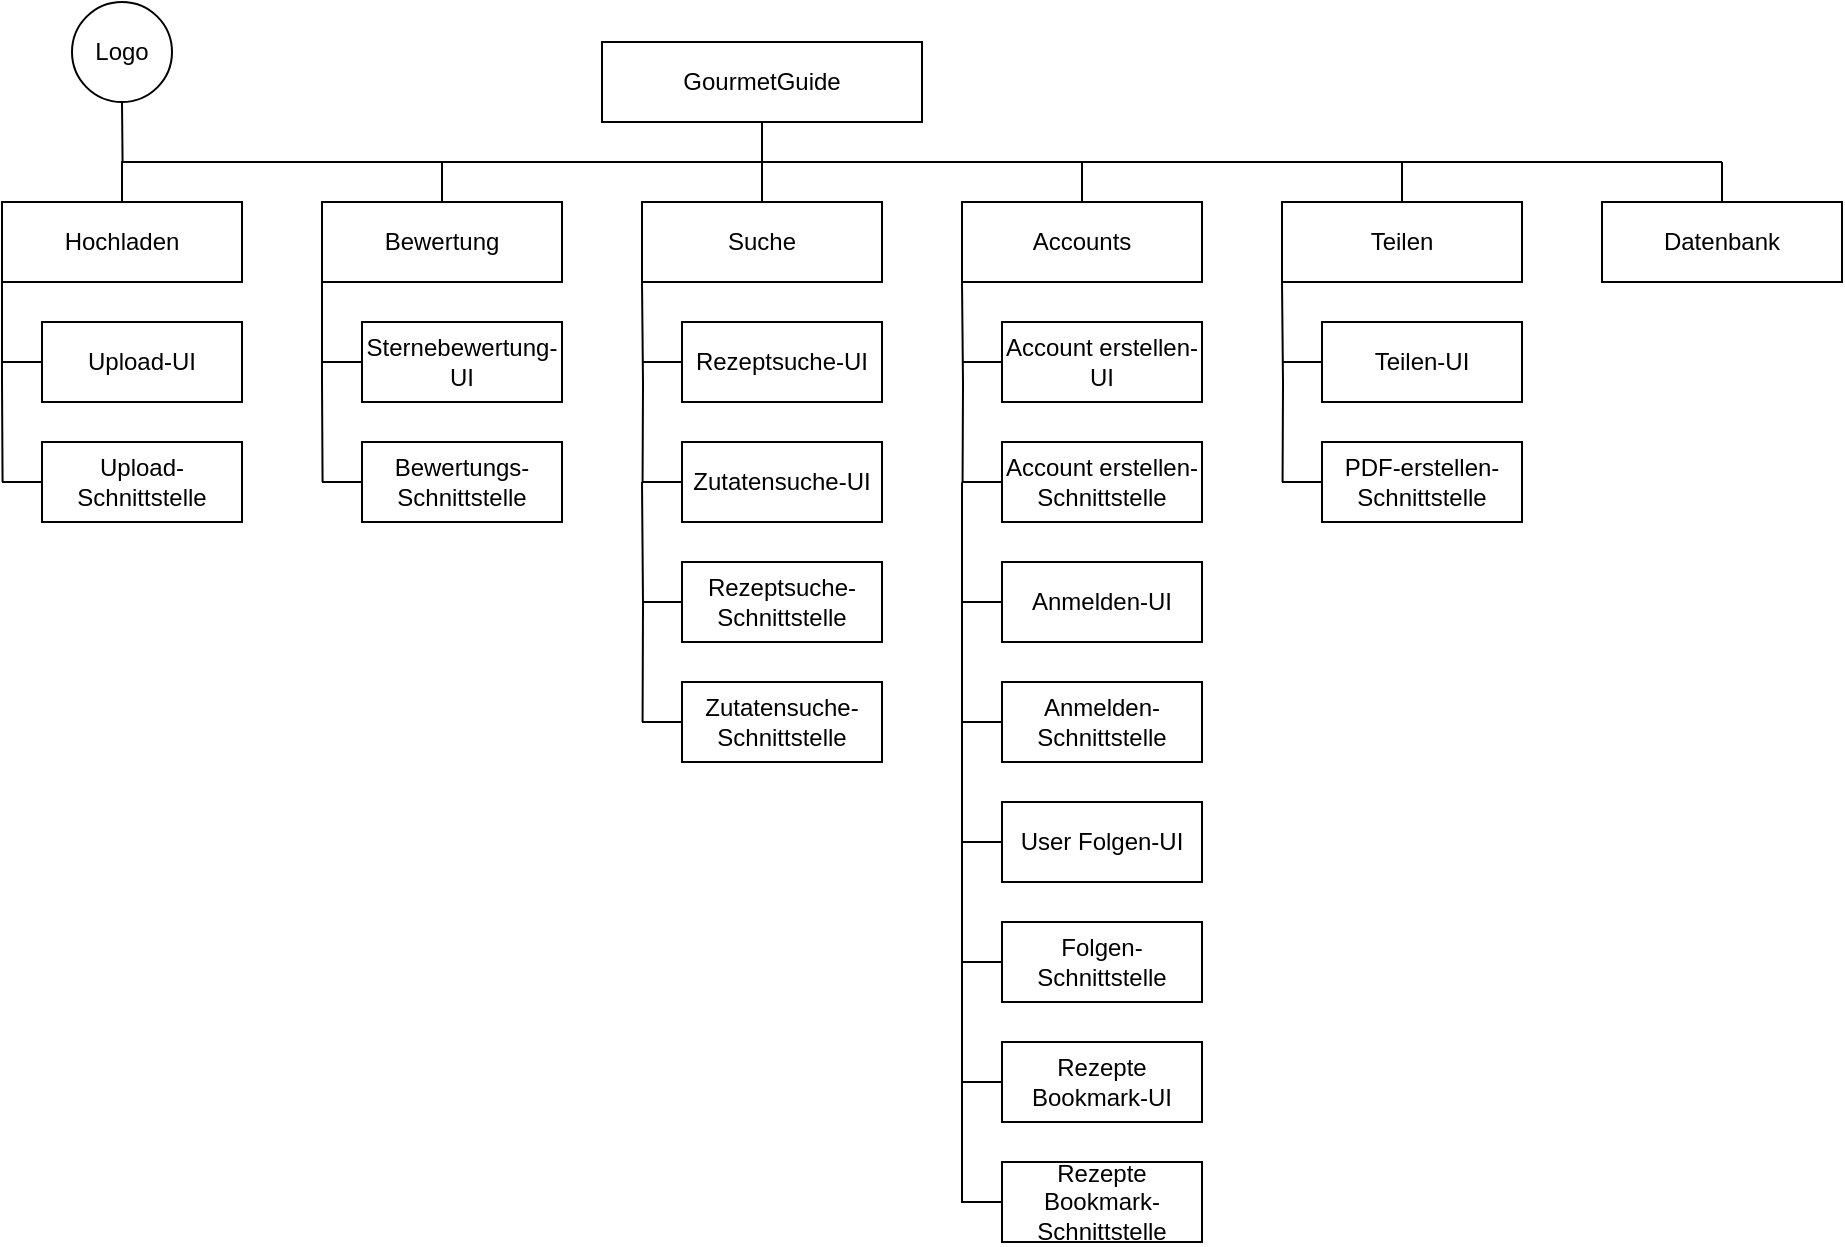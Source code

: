 <mxfile version="24.7.7">
  <diagram name="Seite-1" id="MGk_3q8jtqMFf_y7ZXC9">
    <mxGraphModel dx="1221" dy="618" grid="1" gridSize="10" guides="1" tooltips="1" connect="1" arrows="1" fold="1" page="1" pageScale="1" pageWidth="827" pageHeight="1169" math="0" shadow="0">
      <root>
        <mxCell id="0" />
        <mxCell id="1" parent="0" />
        <mxCell id="921Ac5daBlPCPnIT0NoH-1" value="GourmetGuide" style="rounded=0;whiteSpace=wrap;html=1;" parent="1" vertex="1">
          <mxGeometry x="340" y="40" width="160" height="40" as="geometry" />
        </mxCell>
        <mxCell id="921Ac5daBlPCPnIT0NoH-4" style="edgeStyle=orthogonalEdgeStyle;rounded=0;orthogonalLoop=1;jettySize=auto;html=1;exitX=0.5;exitY=0;exitDx=0;exitDy=0;endArrow=none;endFill=0;entryX=0.5;entryY=1;entryDx=0;entryDy=0;" parent="1" source="921Ac5daBlPCPnIT0NoH-2" target="921Ac5daBlPCPnIT0NoH-1" edge="1">
          <mxGeometry relative="1" as="geometry">
            <mxPoint x="100" y="100" as="targetPoint" />
            <Array as="points">
              <mxPoint x="100" y="100" />
              <mxPoint x="420" y="100" />
            </Array>
          </mxGeometry>
        </mxCell>
        <mxCell id="921Ac5daBlPCPnIT0NoH-25" style="edgeStyle=orthogonalEdgeStyle;rounded=0;orthogonalLoop=1;jettySize=auto;html=1;exitX=0;exitY=1;exitDx=0;exitDy=0;endArrow=none;endFill=0;" parent="1" source="921Ac5daBlPCPnIT0NoH-2" edge="1">
          <mxGeometry relative="1" as="geometry">
            <mxPoint x="40.286" y="260" as="targetPoint" />
          </mxGeometry>
        </mxCell>
        <mxCell id="921Ac5daBlPCPnIT0NoH-2" value="Hochladen" style="rounded=0;whiteSpace=wrap;html=1;" parent="1" vertex="1">
          <mxGeometry x="40" y="120" width="120" height="40" as="geometry" />
        </mxCell>
        <mxCell id="921Ac5daBlPCPnIT0NoH-6" style="edgeStyle=orthogonalEdgeStyle;rounded=0;orthogonalLoop=1;jettySize=auto;html=1;exitX=0.5;exitY=0;exitDx=0;exitDy=0;endArrow=none;endFill=0;" parent="1" source="921Ac5daBlPCPnIT0NoH-3" edge="1">
          <mxGeometry relative="1" as="geometry">
            <mxPoint x="280" y="100" as="targetPoint" />
            <Array as="points">
              <mxPoint x="260" y="100" />
            </Array>
          </mxGeometry>
        </mxCell>
        <mxCell id="921Ac5daBlPCPnIT0NoH-22" style="edgeStyle=orthogonalEdgeStyle;rounded=0;orthogonalLoop=1;jettySize=auto;html=1;exitX=0;exitY=1;exitDx=0;exitDy=0;endArrow=none;endFill=0;" parent="1" source="921Ac5daBlPCPnIT0NoH-3" edge="1">
          <mxGeometry relative="1" as="geometry">
            <mxPoint x="200.286" y="260" as="targetPoint" />
          </mxGeometry>
        </mxCell>
        <mxCell id="921Ac5daBlPCPnIT0NoH-3" value="Bewertung" style="rounded=0;whiteSpace=wrap;html=1;" parent="1" vertex="1">
          <mxGeometry x="200" y="120" width="120" height="40" as="geometry" />
        </mxCell>
        <mxCell id="921Ac5daBlPCPnIT0NoH-9" style="edgeStyle=orthogonalEdgeStyle;rounded=0;orthogonalLoop=1;jettySize=auto;html=1;exitX=0.5;exitY=0;exitDx=0;exitDy=0;endArrow=none;endFill=0;" parent="1" source="921Ac5daBlPCPnIT0NoH-7" edge="1">
          <mxGeometry relative="1" as="geometry">
            <mxPoint x="420" y="100" as="targetPoint" />
          </mxGeometry>
        </mxCell>
        <mxCell id="921Ac5daBlPCPnIT0NoH-7" value="Suche" style="rounded=0;whiteSpace=wrap;html=1;" parent="1" vertex="1">
          <mxGeometry x="360" y="120" width="120" height="40" as="geometry" />
        </mxCell>
        <mxCell id="921Ac5daBlPCPnIT0NoH-10" style="edgeStyle=orthogonalEdgeStyle;rounded=0;orthogonalLoop=1;jettySize=auto;html=1;exitX=0.5;exitY=0;exitDx=0;exitDy=0;endArrow=none;endFill=0;" parent="1" source="921Ac5daBlPCPnIT0NoH-8" edge="1">
          <mxGeometry relative="1" as="geometry">
            <mxPoint x="420" y="100" as="targetPoint" />
            <Array as="points">
              <mxPoint x="580" y="100" />
            </Array>
          </mxGeometry>
        </mxCell>
        <mxCell id="921Ac5daBlPCPnIT0NoH-8" value="Accounts" style="rounded=0;whiteSpace=wrap;html=1;" parent="1" vertex="1">
          <mxGeometry x="520" y="120" width="120" height="40" as="geometry" />
        </mxCell>
        <mxCell id="921Ac5daBlPCPnIT0NoH-13" style="rounded=0;orthogonalLoop=1;jettySize=auto;html=1;exitX=0.5;exitY=0;exitDx=0;exitDy=0;endArrow=none;endFill=0;" parent="1" source="921Ac5daBlPCPnIT0NoH-11" edge="1">
          <mxGeometry relative="1" as="geometry">
            <mxPoint x="580" y="100" as="targetPoint" />
            <Array as="points">
              <mxPoint x="740" y="100" />
            </Array>
          </mxGeometry>
        </mxCell>
        <mxCell id="921Ac5daBlPCPnIT0NoH-11" value="Teilen" style="rounded=0;whiteSpace=wrap;html=1;" parent="1" vertex="1">
          <mxGeometry x="680" y="120" width="120" height="40" as="geometry" />
        </mxCell>
        <mxCell id="921Ac5daBlPCPnIT0NoH-27" style="edgeStyle=orthogonalEdgeStyle;rounded=0;orthogonalLoop=1;jettySize=auto;html=1;exitX=0;exitY=0.5;exitDx=0;exitDy=0;endArrow=none;endFill=0;" parent="1" source="921Ac5daBlPCPnIT0NoH-14" edge="1">
          <mxGeometry relative="1" as="geometry">
            <mxPoint x="40" y="200.143" as="targetPoint" />
          </mxGeometry>
        </mxCell>
        <mxCell id="921Ac5daBlPCPnIT0NoH-14" value="Upload-UI" style="rounded=0;whiteSpace=wrap;html=1;" parent="1" vertex="1">
          <mxGeometry x="60" y="180" width="100" height="40" as="geometry" />
        </mxCell>
        <mxCell id="921Ac5daBlPCPnIT0NoH-26" style="edgeStyle=orthogonalEdgeStyle;rounded=0;orthogonalLoop=1;jettySize=auto;html=1;exitX=0;exitY=0.5;exitDx=0;exitDy=0;endArrow=none;endFill=0;" parent="1" source="921Ac5daBlPCPnIT0NoH-15" edge="1">
          <mxGeometry relative="1" as="geometry">
            <mxPoint x="40" y="260.143" as="targetPoint" />
          </mxGeometry>
        </mxCell>
        <mxCell id="921Ac5daBlPCPnIT0NoH-15" value="Upload-Schnittstelle" style="rounded=0;whiteSpace=wrap;html=1;" parent="1" vertex="1">
          <mxGeometry x="60" y="240" width="100" height="40" as="geometry" />
        </mxCell>
        <mxCell id="921Ac5daBlPCPnIT0NoH-17" style="edgeStyle=orthogonalEdgeStyle;rounded=0;orthogonalLoop=1;jettySize=auto;html=1;exitX=0.5;exitY=1;exitDx=0;exitDy=0;endArrow=none;endFill=0;" parent="1" source="921Ac5daBlPCPnIT0NoH-16" edge="1">
          <mxGeometry relative="1" as="geometry">
            <mxPoint x="100.286" y="100" as="targetPoint" />
          </mxGeometry>
        </mxCell>
        <mxCell id="921Ac5daBlPCPnIT0NoH-16" value="Logo" style="ellipse;whiteSpace=wrap;html=1;aspect=fixed;" parent="1" vertex="1">
          <mxGeometry x="75" y="20" width="50" height="50" as="geometry" />
        </mxCell>
        <mxCell id="921Ac5daBlPCPnIT0NoH-23" style="edgeStyle=orthogonalEdgeStyle;rounded=0;orthogonalLoop=1;jettySize=auto;html=1;exitX=0;exitY=0.5;exitDx=0;exitDy=0;endArrow=none;endFill=0;" parent="1" source="921Ac5daBlPCPnIT0NoH-20" edge="1">
          <mxGeometry relative="1" as="geometry">
            <mxPoint x="200" y="260.143" as="targetPoint" />
          </mxGeometry>
        </mxCell>
        <mxCell id="921Ac5daBlPCPnIT0NoH-20" value="Bewertungs-Schnittstelle" style="rounded=0;whiteSpace=wrap;html=1;" parent="1" vertex="1">
          <mxGeometry x="220" y="240" width="100" height="40" as="geometry" />
        </mxCell>
        <mxCell id="921Ac5daBlPCPnIT0NoH-24" style="edgeStyle=orthogonalEdgeStyle;rounded=0;orthogonalLoop=1;jettySize=auto;html=1;exitX=0;exitY=0.5;exitDx=0;exitDy=0;endArrow=none;endFill=0;" parent="1" source="921Ac5daBlPCPnIT0NoH-21" edge="1">
          <mxGeometry relative="1" as="geometry">
            <mxPoint x="200" y="200.143" as="targetPoint" />
          </mxGeometry>
        </mxCell>
        <mxCell id="921Ac5daBlPCPnIT0NoH-21" value="Sternebewertung-UI" style="rounded=0;whiteSpace=wrap;html=1;" parent="1" vertex="1">
          <mxGeometry x="220" y="180" width="100" height="40" as="geometry" />
        </mxCell>
        <mxCell id="921Ac5daBlPCPnIT0NoH-28" style="edgeStyle=orthogonalEdgeStyle;rounded=0;orthogonalLoop=1;jettySize=auto;html=1;exitX=0;exitY=1;exitDx=0;exitDy=0;endArrow=none;endFill=0;" parent="1" edge="1">
          <mxGeometry relative="1" as="geometry">
            <mxPoint x="360.286" y="260" as="targetPoint" />
            <mxPoint x="360" y="160" as="sourcePoint" />
          </mxGeometry>
        </mxCell>
        <mxCell id="921Ac5daBlPCPnIT0NoH-29" style="edgeStyle=orthogonalEdgeStyle;rounded=0;orthogonalLoop=1;jettySize=auto;html=1;exitX=0;exitY=0.5;exitDx=0;exitDy=0;endArrow=none;endFill=0;" parent="1" source="921Ac5daBlPCPnIT0NoH-30" edge="1">
          <mxGeometry relative="1" as="geometry">
            <mxPoint x="360" y="260.143" as="targetPoint" />
          </mxGeometry>
        </mxCell>
        <mxCell id="921Ac5daBlPCPnIT0NoH-30" value="Zutatensuche-UI" style="rounded=0;whiteSpace=wrap;html=1;" parent="1" vertex="1">
          <mxGeometry x="380" y="240" width="100" height="40" as="geometry" />
        </mxCell>
        <mxCell id="921Ac5daBlPCPnIT0NoH-31" style="edgeStyle=orthogonalEdgeStyle;rounded=0;orthogonalLoop=1;jettySize=auto;html=1;exitX=0;exitY=0.5;exitDx=0;exitDy=0;endArrow=none;endFill=0;" parent="1" source="921Ac5daBlPCPnIT0NoH-32" edge="1">
          <mxGeometry relative="1" as="geometry">
            <mxPoint x="360" y="200.143" as="targetPoint" />
          </mxGeometry>
        </mxCell>
        <mxCell id="921Ac5daBlPCPnIT0NoH-32" value="Rezeptsuche-UI" style="rounded=0;whiteSpace=wrap;html=1;" parent="1" vertex="1">
          <mxGeometry x="380" y="180" width="100" height="40" as="geometry" />
        </mxCell>
        <mxCell id="921Ac5daBlPCPnIT0NoH-35" style="edgeStyle=orthogonalEdgeStyle;rounded=0;orthogonalLoop=1;jettySize=auto;html=1;exitX=0;exitY=1;exitDx=0;exitDy=0;endArrow=none;endFill=0;" parent="1" edge="1">
          <mxGeometry relative="1" as="geometry">
            <mxPoint x="520.286" y="260" as="targetPoint" />
            <mxPoint x="520" y="160" as="sourcePoint" />
          </mxGeometry>
        </mxCell>
        <mxCell id="921Ac5daBlPCPnIT0NoH-36" style="edgeStyle=orthogonalEdgeStyle;rounded=0;orthogonalLoop=1;jettySize=auto;html=1;exitX=0;exitY=0.5;exitDx=0;exitDy=0;endArrow=none;endFill=0;" parent="1" source="921Ac5daBlPCPnIT0NoH-37" edge="1">
          <mxGeometry relative="1" as="geometry">
            <mxPoint x="520" y="260.143" as="targetPoint" />
          </mxGeometry>
        </mxCell>
        <mxCell id="921Ac5daBlPCPnIT0NoH-37" value="Anmelden-UI" style="rounded=0;whiteSpace=wrap;html=1;" parent="1" vertex="1">
          <mxGeometry x="540" y="300" width="100" height="40" as="geometry" />
        </mxCell>
        <mxCell id="921Ac5daBlPCPnIT0NoH-38" style="edgeStyle=orthogonalEdgeStyle;rounded=0;orthogonalLoop=1;jettySize=auto;html=1;exitX=0;exitY=0.5;exitDx=0;exitDy=0;endArrow=none;endFill=0;" parent="1" source="921Ac5daBlPCPnIT0NoH-39" edge="1">
          <mxGeometry relative="1" as="geometry">
            <mxPoint x="520" y="200.143" as="targetPoint" />
          </mxGeometry>
        </mxCell>
        <mxCell id="921Ac5daBlPCPnIT0NoH-39" value="Account erstellen-UI" style="rounded=0;whiteSpace=wrap;html=1;" parent="1" vertex="1">
          <mxGeometry x="540" y="180" width="100" height="40" as="geometry" />
        </mxCell>
        <mxCell id="921Ac5daBlPCPnIT0NoH-42" style="edgeStyle=orthogonalEdgeStyle;rounded=0;orthogonalLoop=1;jettySize=auto;html=1;exitX=0;exitY=0.5;exitDx=0;exitDy=0;endArrow=none;endFill=0;" parent="1" source="921Ac5daBlPCPnIT0NoH-41" edge="1">
          <mxGeometry relative="1" as="geometry">
            <mxPoint x="520" y="260.143" as="targetPoint" />
          </mxGeometry>
        </mxCell>
        <mxCell id="921Ac5daBlPCPnIT0NoH-41" value="Account erstellen-Schnittstelle" style="rounded=0;whiteSpace=wrap;html=1;" parent="1" vertex="1">
          <mxGeometry x="540" y="240" width="100" height="40" as="geometry" />
        </mxCell>
        <mxCell id="921Ac5daBlPCPnIT0NoH-44" style="edgeStyle=orthogonalEdgeStyle;rounded=0;orthogonalLoop=1;jettySize=auto;html=1;exitX=0;exitY=0.5;exitDx=0;exitDy=0;endArrow=none;endFill=0;" parent="1" source="921Ac5daBlPCPnIT0NoH-43" edge="1">
          <mxGeometry relative="1" as="geometry">
            <mxPoint x="520" y="320" as="targetPoint" />
          </mxGeometry>
        </mxCell>
        <mxCell id="921Ac5daBlPCPnIT0NoH-43" value="Anmelden-Schnittstelle" style="rounded=0;whiteSpace=wrap;html=1;" parent="1" vertex="1">
          <mxGeometry x="540" y="360" width="100" height="40" as="geometry" />
        </mxCell>
        <mxCell id="921Ac5daBlPCPnIT0NoH-45" style="edgeStyle=orthogonalEdgeStyle;rounded=0;orthogonalLoop=1;jettySize=auto;html=1;exitX=0;exitY=1;exitDx=0;exitDy=0;endArrow=none;endFill=0;" parent="1" edge="1">
          <mxGeometry relative="1" as="geometry">
            <mxPoint x="680.286" y="260" as="targetPoint" />
            <mxPoint x="680" y="160" as="sourcePoint" />
          </mxGeometry>
        </mxCell>
        <mxCell id="921Ac5daBlPCPnIT0NoH-46" style="edgeStyle=orthogonalEdgeStyle;rounded=0;orthogonalLoop=1;jettySize=auto;html=1;exitX=0;exitY=0.5;exitDx=0;exitDy=0;endArrow=none;endFill=0;" parent="1" source="921Ac5daBlPCPnIT0NoH-47" edge="1">
          <mxGeometry relative="1" as="geometry">
            <mxPoint x="680" y="200.143" as="targetPoint" />
          </mxGeometry>
        </mxCell>
        <mxCell id="921Ac5daBlPCPnIT0NoH-47" value="Teilen-UI" style="rounded=0;whiteSpace=wrap;html=1;" parent="1" vertex="1">
          <mxGeometry x="700" y="180" width="100" height="40" as="geometry" />
        </mxCell>
        <mxCell id="921Ac5daBlPCPnIT0NoH-48" style="edgeStyle=orthogonalEdgeStyle;rounded=0;orthogonalLoop=1;jettySize=auto;html=1;exitX=0;exitY=0.5;exitDx=0;exitDy=0;endArrow=none;endFill=0;" parent="1" source="921Ac5daBlPCPnIT0NoH-49" edge="1">
          <mxGeometry relative="1" as="geometry">
            <mxPoint x="680" y="260.143" as="targetPoint" />
          </mxGeometry>
        </mxCell>
        <mxCell id="921Ac5daBlPCPnIT0NoH-49" value="PDF-erstellen-Schnittstelle" style="rounded=0;whiteSpace=wrap;html=1;" parent="1" vertex="1">
          <mxGeometry x="700" y="240" width="100" height="40" as="geometry" />
        </mxCell>
        <mxCell id="EzP8kZ21SqTE7VAjJr_d-1" style="edgeStyle=orthogonalEdgeStyle;rounded=0;orthogonalLoop=1;jettySize=auto;html=1;exitX=0;exitY=0.5;exitDx=0;exitDy=0;endArrow=none;endFill=0;" parent="1" source="EzP8kZ21SqTE7VAjJr_d-2" edge="1">
          <mxGeometry relative="1" as="geometry">
            <mxPoint x="520" y="380" as="targetPoint" />
          </mxGeometry>
        </mxCell>
        <mxCell id="EzP8kZ21SqTE7VAjJr_d-2" value="User Folgen-UI" style="rounded=0;whiteSpace=wrap;html=1;" parent="1" vertex="1">
          <mxGeometry x="540" y="420" width="100" height="40" as="geometry" />
        </mxCell>
        <mxCell id="EzP8kZ21SqTE7VAjJr_d-3" style="edgeStyle=orthogonalEdgeStyle;rounded=0;orthogonalLoop=1;jettySize=auto;html=1;exitX=0;exitY=0.5;exitDx=0;exitDy=0;endArrow=none;endFill=0;" parent="1" source="EzP8kZ21SqTE7VAjJr_d-4" edge="1">
          <mxGeometry relative="1" as="geometry">
            <mxPoint x="520" y="440" as="targetPoint" />
          </mxGeometry>
        </mxCell>
        <mxCell id="EzP8kZ21SqTE7VAjJr_d-4" value="Folgen- Schnittstelle" style="rounded=0;whiteSpace=wrap;html=1;" parent="1" vertex="1">
          <mxGeometry x="540" y="480" width="100" height="40" as="geometry" />
        </mxCell>
        <mxCell id="EzP8kZ21SqTE7VAjJr_d-5" style="edgeStyle=orthogonalEdgeStyle;rounded=0;orthogonalLoop=1;jettySize=auto;html=1;exitX=0;exitY=0.5;exitDx=0;exitDy=0;endArrow=none;endFill=0;" parent="1" source="EzP8kZ21SqTE7VAjJr_d-6" edge="1">
          <mxGeometry relative="1" as="geometry">
            <mxPoint x="520" y="500" as="targetPoint" />
          </mxGeometry>
        </mxCell>
        <mxCell id="EzP8kZ21SqTE7VAjJr_d-6" value="Rezepte Bookmark-UI" style="rounded=0;whiteSpace=wrap;html=1;" parent="1" vertex="1">
          <mxGeometry x="540" y="540" width="100" height="40" as="geometry" />
        </mxCell>
        <mxCell id="EzP8kZ21SqTE7VAjJr_d-7" style="edgeStyle=orthogonalEdgeStyle;rounded=0;orthogonalLoop=1;jettySize=auto;html=1;exitX=0;exitY=0.5;exitDx=0;exitDy=0;endArrow=none;endFill=0;" parent="1" source="EzP8kZ21SqTE7VAjJr_d-8" edge="1">
          <mxGeometry relative="1" as="geometry">
            <mxPoint x="520" y="560" as="targetPoint" />
          </mxGeometry>
        </mxCell>
        <mxCell id="EzP8kZ21SqTE7VAjJr_d-8" value="Rezepte Bookmark-Schnittstelle" style="rounded=0;whiteSpace=wrap;html=1;" parent="1" vertex="1">
          <mxGeometry x="540" y="600" width="100" height="40" as="geometry" />
        </mxCell>
        <mxCell id="KiYQnYVC_4RO1Epw3n7Q-1" style="edgeStyle=orthogonalEdgeStyle;rounded=0;orthogonalLoop=1;jettySize=auto;html=1;endArrow=none;endFill=0;" edge="1" parent="1">
          <mxGeometry relative="1" as="geometry">
            <mxPoint x="360.286" y="380" as="targetPoint" />
            <mxPoint x="360" y="260" as="sourcePoint" />
          </mxGeometry>
        </mxCell>
        <mxCell id="KiYQnYVC_4RO1Epw3n7Q-2" style="edgeStyle=orthogonalEdgeStyle;rounded=0;orthogonalLoop=1;jettySize=auto;html=1;exitX=0;exitY=0.5;exitDx=0;exitDy=0;endArrow=none;endFill=0;" edge="1" parent="1" source="KiYQnYVC_4RO1Epw3n7Q-3">
          <mxGeometry relative="1" as="geometry">
            <mxPoint x="360" y="380.143" as="targetPoint" />
          </mxGeometry>
        </mxCell>
        <mxCell id="KiYQnYVC_4RO1Epw3n7Q-3" value="Zutatensuche-Schnittstelle" style="rounded=0;whiteSpace=wrap;html=1;" vertex="1" parent="1">
          <mxGeometry x="380" y="360" width="100" height="40" as="geometry" />
        </mxCell>
        <mxCell id="KiYQnYVC_4RO1Epw3n7Q-4" style="edgeStyle=orthogonalEdgeStyle;rounded=0;orthogonalLoop=1;jettySize=auto;html=1;exitX=0;exitY=0.5;exitDx=0;exitDy=0;endArrow=none;endFill=0;" edge="1" parent="1" source="KiYQnYVC_4RO1Epw3n7Q-5">
          <mxGeometry relative="1" as="geometry">
            <mxPoint x="360" y="320.143" as="targetPoint" />
          </mxGeometry>
        </mxCell>
        <mxCell id="KiYQnYVC_4RO1Epw3n7Q-5" value="Rezeptsuche-Schnittstelle" style="rounded=0;whiteSpace=wrap;html=1;" vertex="1" parent="1">
          <mxGeometry x="380" y="300" width="100" height="40" as="geometry" />
        </mxCell>
        <mxCell id="KiYQnYVC_4RO1Epw3n7Q-9" style="rounded=0;orthogonalLoop=1;jettySize=auto;html=1;exitX=0.5;exitY=0;exitDx=0;exitDy=0;endArrow=none;endFill=0;" edge="1" parent="1" source="KiYQnYVC_4RO1Epw3n7Q-7">
          <mxGeometry relative="1" as="geometry">
            <mxPoint x="900" y="100" as="targetPoint" />
            <Array as="points" />
          </mxGeometry>
        </mxCell>
        <mxCell id="KiYQnYVC_4RO1Epw3n7Q-7" value="Datenbank" style="rounded=0;whiteSpace=wrap;html=1;" vertex="1" parent="1">
          <mxGeometry x="840" y="120" width="120" height="40" as="geometry" />
        </mxCell>
        <mxCell id="KiYQnYVC_4RO1Epw3n7Q-10" value="" style="endArrow=none;html=1;rounded=0;" edge="1" parent="1">
          <mxGeometry width="50" height="50" relative="1" as="geometry">
            <mxPoint x="740" y="100" as="sourcePoint" />
            <mxPoint x="900" y="100" as="targetPoint" />
          </mxGeometry>
        </mxCell>
      </root>
    </mxGraphModel>
  </diagram>
</mxfile>
